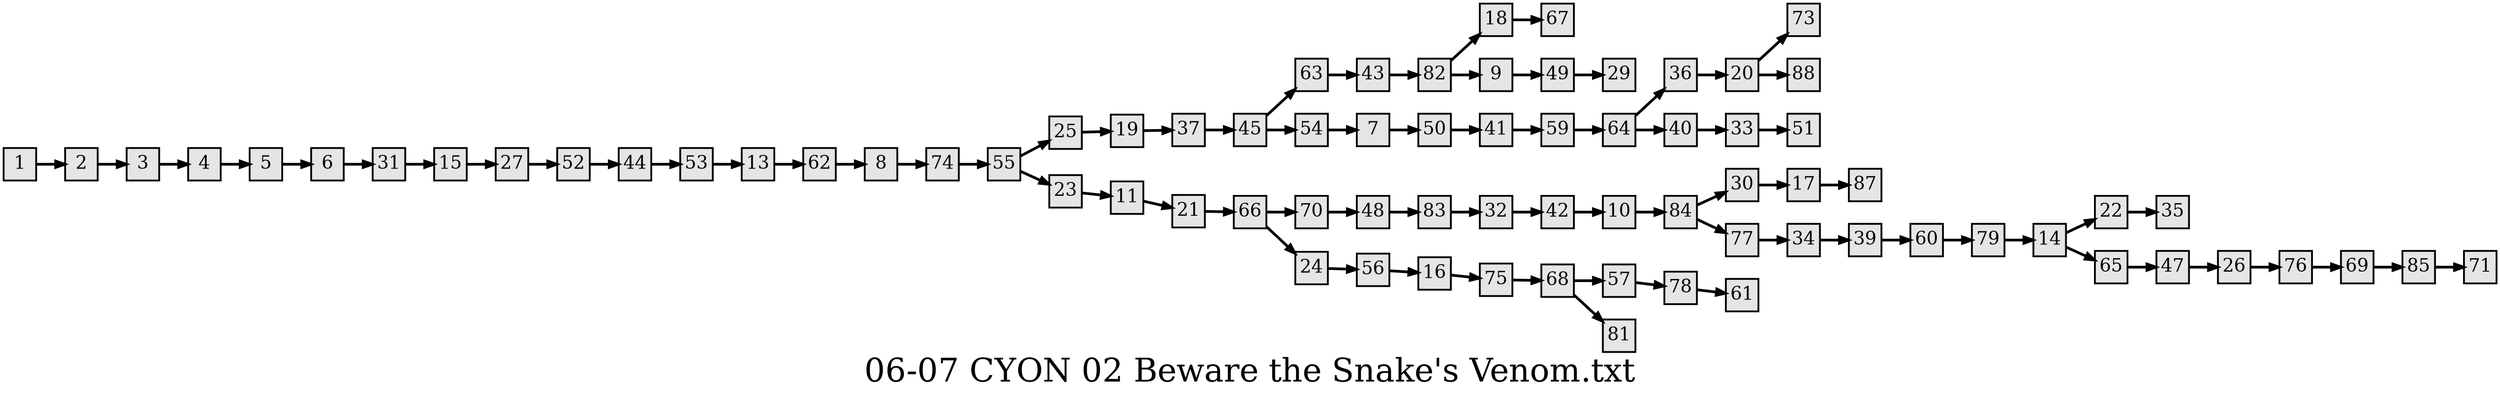 digraph g{
  graph [ label="06-07 CYON 02 Beware the Snake's Venom.txt" rankdir=LR, ordering=out, fontsize=36, nodesep="0.35", ranksep="0.45"];
  node  [shape=rect, penwidth=2, fontsize=20, style=filled, fillcolor=grey90, margin="0,0", labelfloat=true, regular=true, fixedsize=true];
  edge  [labelfloat=true, penwidth=3, fontsize=12];

  1 -> 2;
  2 -> 3;
  3 -> 4;
  4 -> 5;
  5 -> 6;
  6 -> 31;
  7 -> 50;
  8 -> 74;
  9 -> 49;
  10 -> 84;
  11 -> 21;
  13 -> 62;
  14 -> 22;
  14 -> 65;
  15 -> 27;
  16 -> 75;
  17 -> 87;
  18 -> 67;
  19 -> 37;
  20 -> 73;
  20 -> 88;
  21 -> 66;
  22 -> 35;
  23 -> 11;
  24 -> 56;
  25 -> 19;
  26 -> 76;
  27 -> 52;
  30 -> 17;
  31 -> 15;
  32 -> 42;
  33 -> 51;
  34 -> 39;
  36 -> 20;
  37 -> 45;
  39 -> 60;
  40 -> 33;
  41 -> 59;
  42 -> 10;
  43 -> 82;
  44 -> 53;
  45 -> 63;
  45 -> 54;
  47 -> 26;
  48 -> 83;
  49 -> 29;
  50 -> 41;
  52 -> 44;
  53 -> 13;
  54 -> 7;
  55 -> 25;
  55 -> 23;
  56 -> 16;
  57 -> 78;
  59 -> 64;
  60 -> 79;
  62 -> 8;
  63 -> 43;
  64 -> 36;
  64 -> 40;
  65 -> 47;
  66 -> 70;
  66 -> 24;
  68 -> 57;
  68 -> 81;
  69 -> 85;
  70 -> 48;
  74 -> 55;
  75 -> 68;
  76 -> 69;
  77 -> 34;
  78 -> 61;
  79 -> 14;
  82 -> 18;
  82 -> 9;
  83 -> 32;
  84 -> 30;
  84 -> 77;
  85 -> 71;
}

